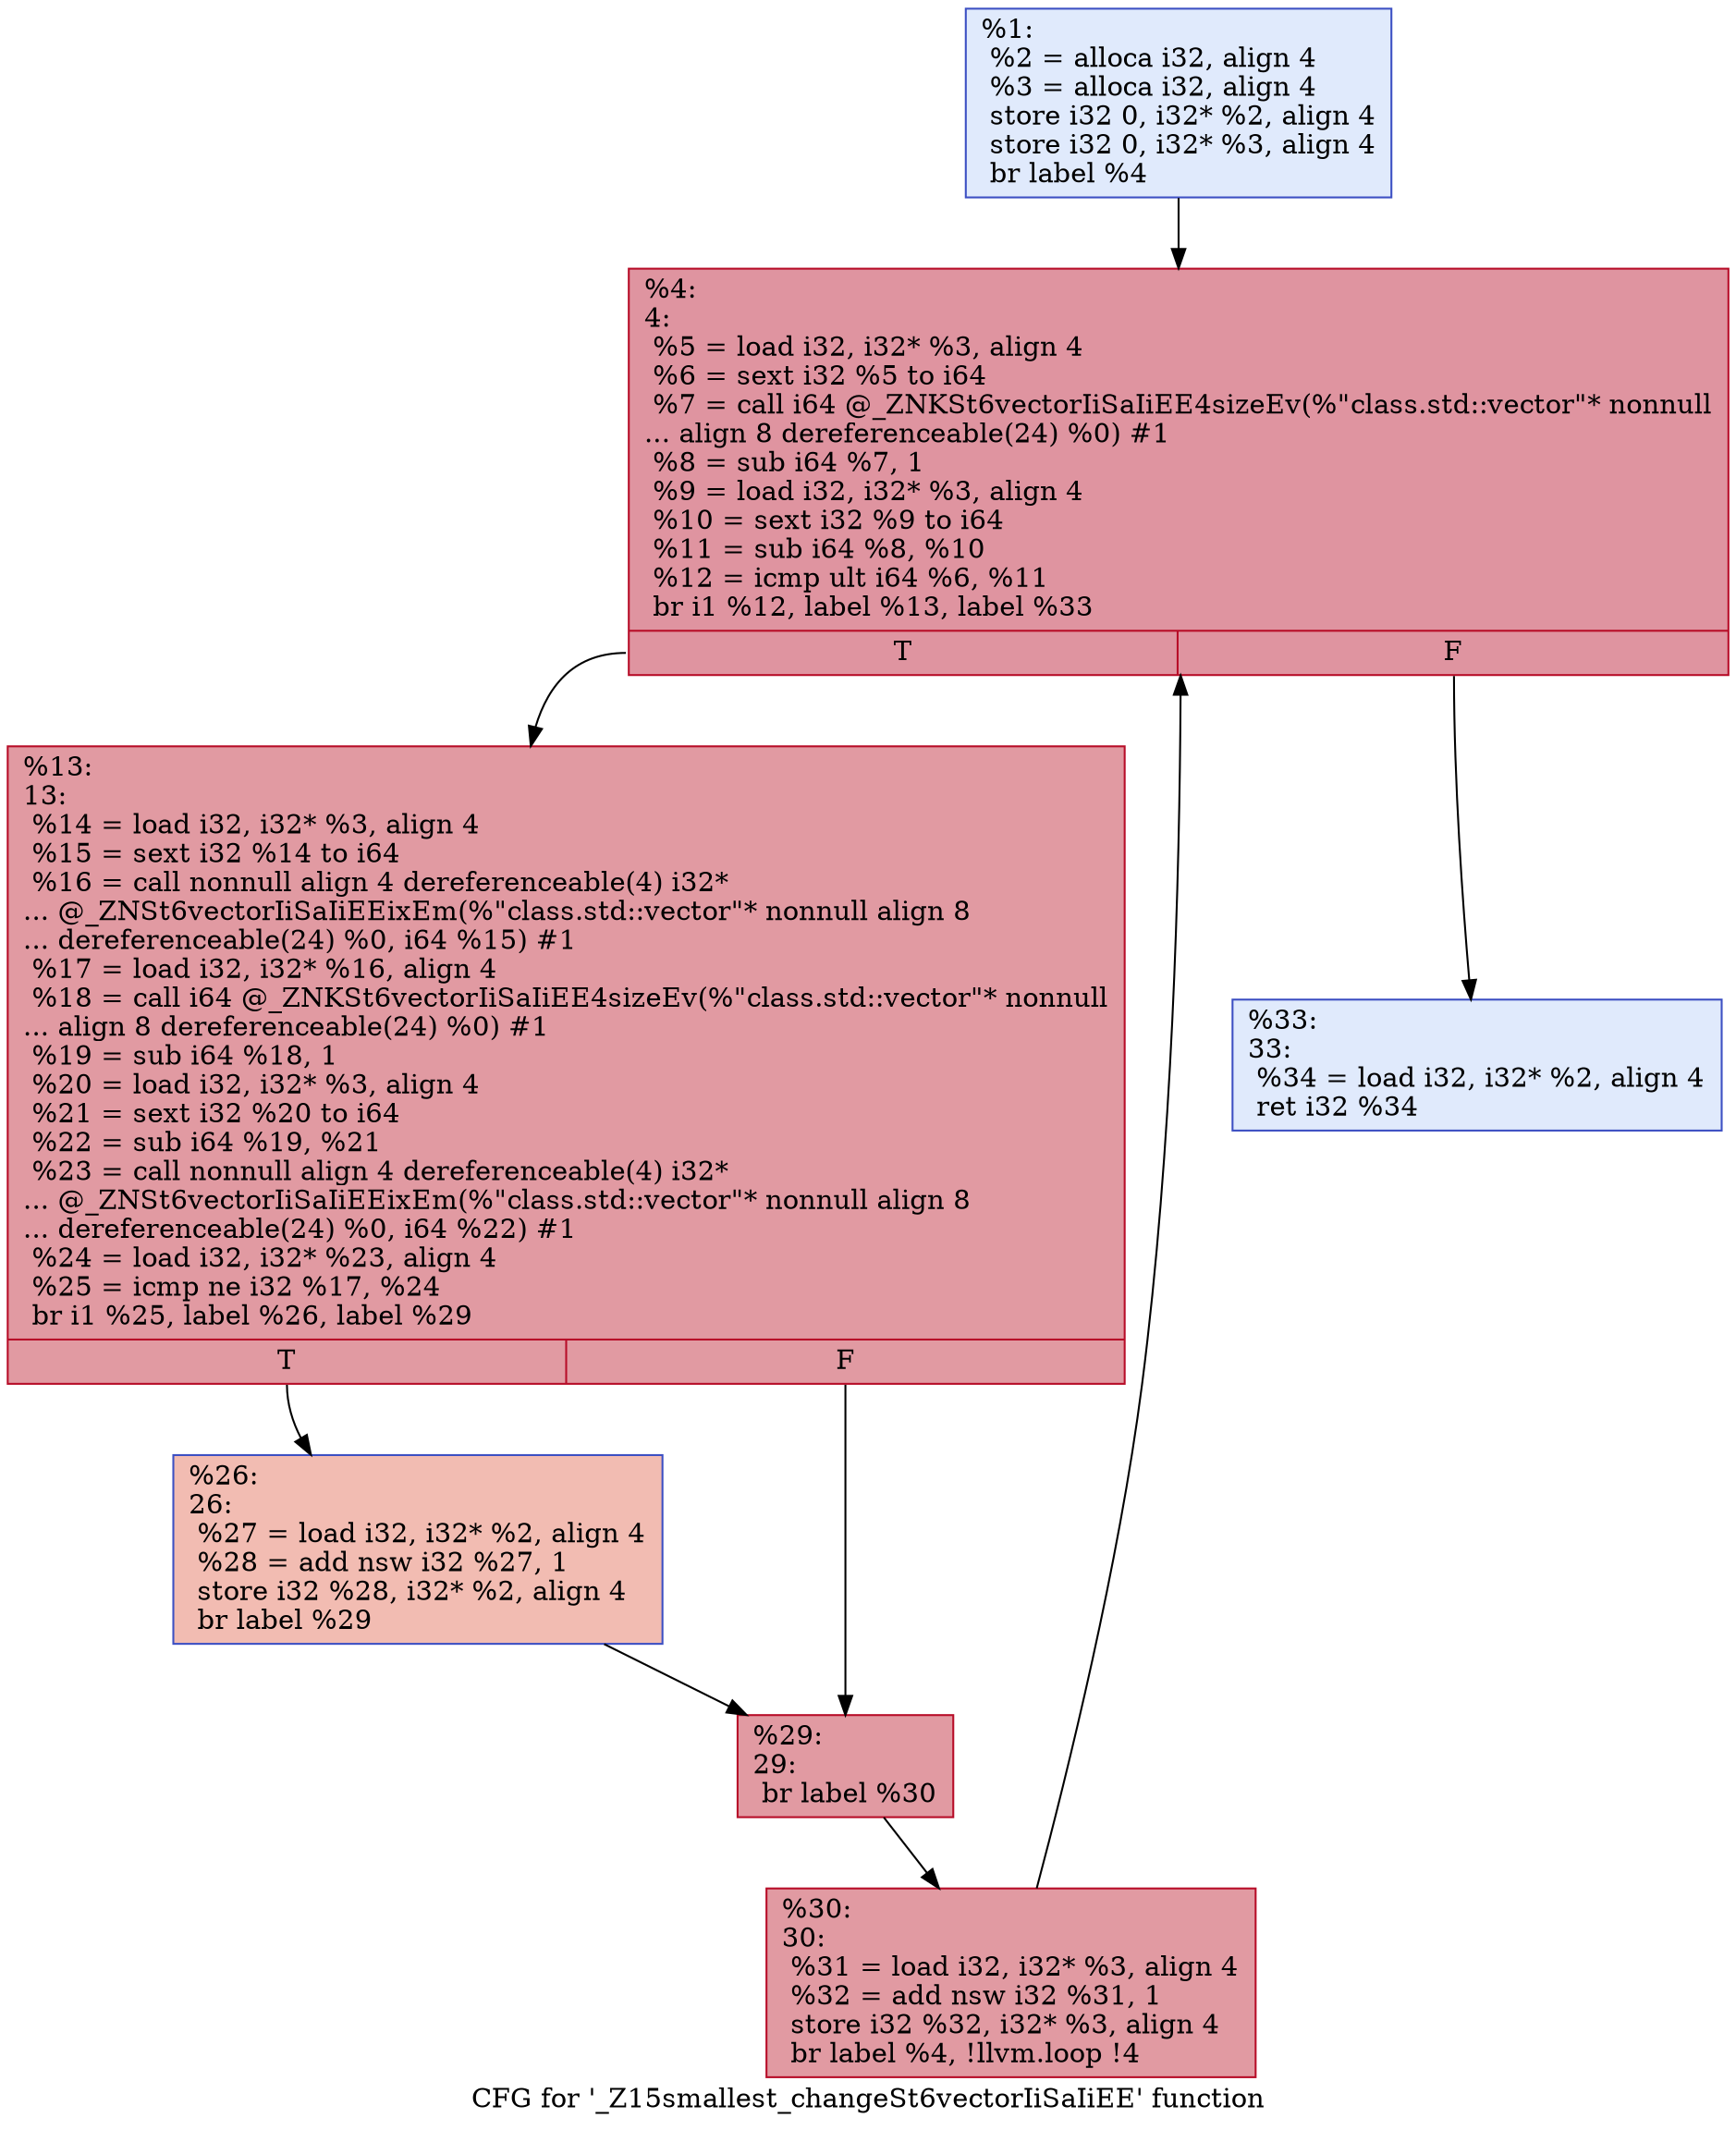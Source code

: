 digraph "CFG for '_Z15smallest_changeSt6vectorIiSaIiEE' function" {
	label="CFG for '_Z15smallest_changeSt6vectorIiSaIiEE' function";

	Node0x5651a6e24b60 [shape=record,color="#3d50c3ff", style=filled, fillcolor="#b9d0f970",label="{%1:\l  %2 = alloca i32, align 4\l  %3 = alloca i32, align 4\l  store i32 0, i32* %2, align 4\l  store i32 0, i32* %3, align 4\l  br label %4\l}"];
	Node0x5651a6e24b60 -> Node0x5651a6e25460;
	Node0x5651a6e25460 [shape=record,color="#b70d28ff", style=filled, fillcolor="#b70d2870",label="{%4:\l4:                                                \l  %5 = load i32, i32* %3, align 4\l  %6 = sext i32 %5 to i64\l  %7 = call i64 @_ZNKSt6vectorIiSaIiEE4sizeEv(%\"class.std::vector\"* nonnull\l... align 8 dereferenceable(24) %0) #1\l  %8 = sub i64 %7, 1\l  %9 = load i32, i32* %3, align 4\l  %10 = sext i32 %9 to i64\l  %11 = sub i64 %8, %10\l  %12 = icmp ult i64 %6, %11\l  br i1 %12, label %13, label %33\l|{<s0>T|<s1>F}}"];
	Node0x5651a6e25460:s0 -> Node0x5651a6e25520;
	Node0x5651a6e25460:s1 -> Node0x5651a6e25c00;
	Node0x5651a6e25520 [shape=record,color="#b70d28ff", style=filled, fillcolor="#bb1b2c70",label="{%13:\l13:                                               \l  %14 = load i32, i32* %3, align 4\l  %15 = sext i32 %14 to i64\l  %16 = call nonnull align 4 dereferenceable(4) i32*\l... @_ZNSt6vectorIiSaIiEEixEm(%\"class.std::vector\"* nonnull align 8\l... dereferenceable(24) %0, i64 %15) #1\l  %17 = load i32, i32* %16, align 4\l  %18 = call i64 @_ZNKSt6vectorIiSaIiEE4sizeEv(%\"class.std::vector\"* nonnull\l... align 8 dereferenceable(24) %0) #1\l  %19 = sub i64 %18, 1\l  %20 = load i32, i32* %3, align 4\l  %21 = sext i32 %20 to i64\l  %22 = sub i64 %19, %21\l  %23 = call nonnull align 4 dereferenceable(4) i32*\l... @_ZNSt6vectorIiSaIiEEixEm(%\"class.std::vector\"* nonnull align 8\l... dereferenceable(24) %0, i64 %22) #1\l  %24 = load i32, i32* %23, align 4\l  %25 = icmp ne i32 %17, %24\l  br i1 %25, label %26, label %29\l|{<s0>T|<s1>F}}"];
	Node0x5651a6e25520:s0 -> Node0x5651a6e26690;
	Node0x5651a6e25520:s1 -> Node0x5651a6e266e0;
	Node0x5651a6e26690 [shape=record,color="#3d50c3ff", style=filled, fillcolor="#e1675170",label="{%26:\l26:                                               \l  %27 = load i32, i32* %2, align 4\l  %28 = add nsw i32 %27, 1\l  store i32 %28, i32* %2, align 4\l  br label %29\l}"];
	Node0x5651a6e26690 -> Node0x5651a6e266e0;
	Node0x5651a6e266e0 [shape=record,color="#b70d28ff", style=filled, fillcolor="#bb1b2c70",label="{%29:\l29:                                               \l  br label %30\l}"];
	Node0x5651a6e266e0 -> Node0x5651a6e26a20;
	Node0x5651a6e26a20 [shape=record,color="#b70d28ff", style=filled, fillcolor="#bb1b2c70",label="{%30:\l30:                                               \l  %31 = load i32, i32* %3, align 4\l  %32 = add nsw i32 %31, 1\l  store i32 %32, i32* %3, align 4\l  br label %4, !llvm.loop !4\l}"];
	Node0x5651a6e26a20 -> Node0x5651a6e25460;
	Node0x5651a6e25c00 [shape=record,color="#3d50c3ff", style=filled, fillcolor="#b9d0f970",label="{%33:\l33:                                               \l  %34 = load i32, i32* %2, align 4\l  ret i32 %34\l}"];
}
